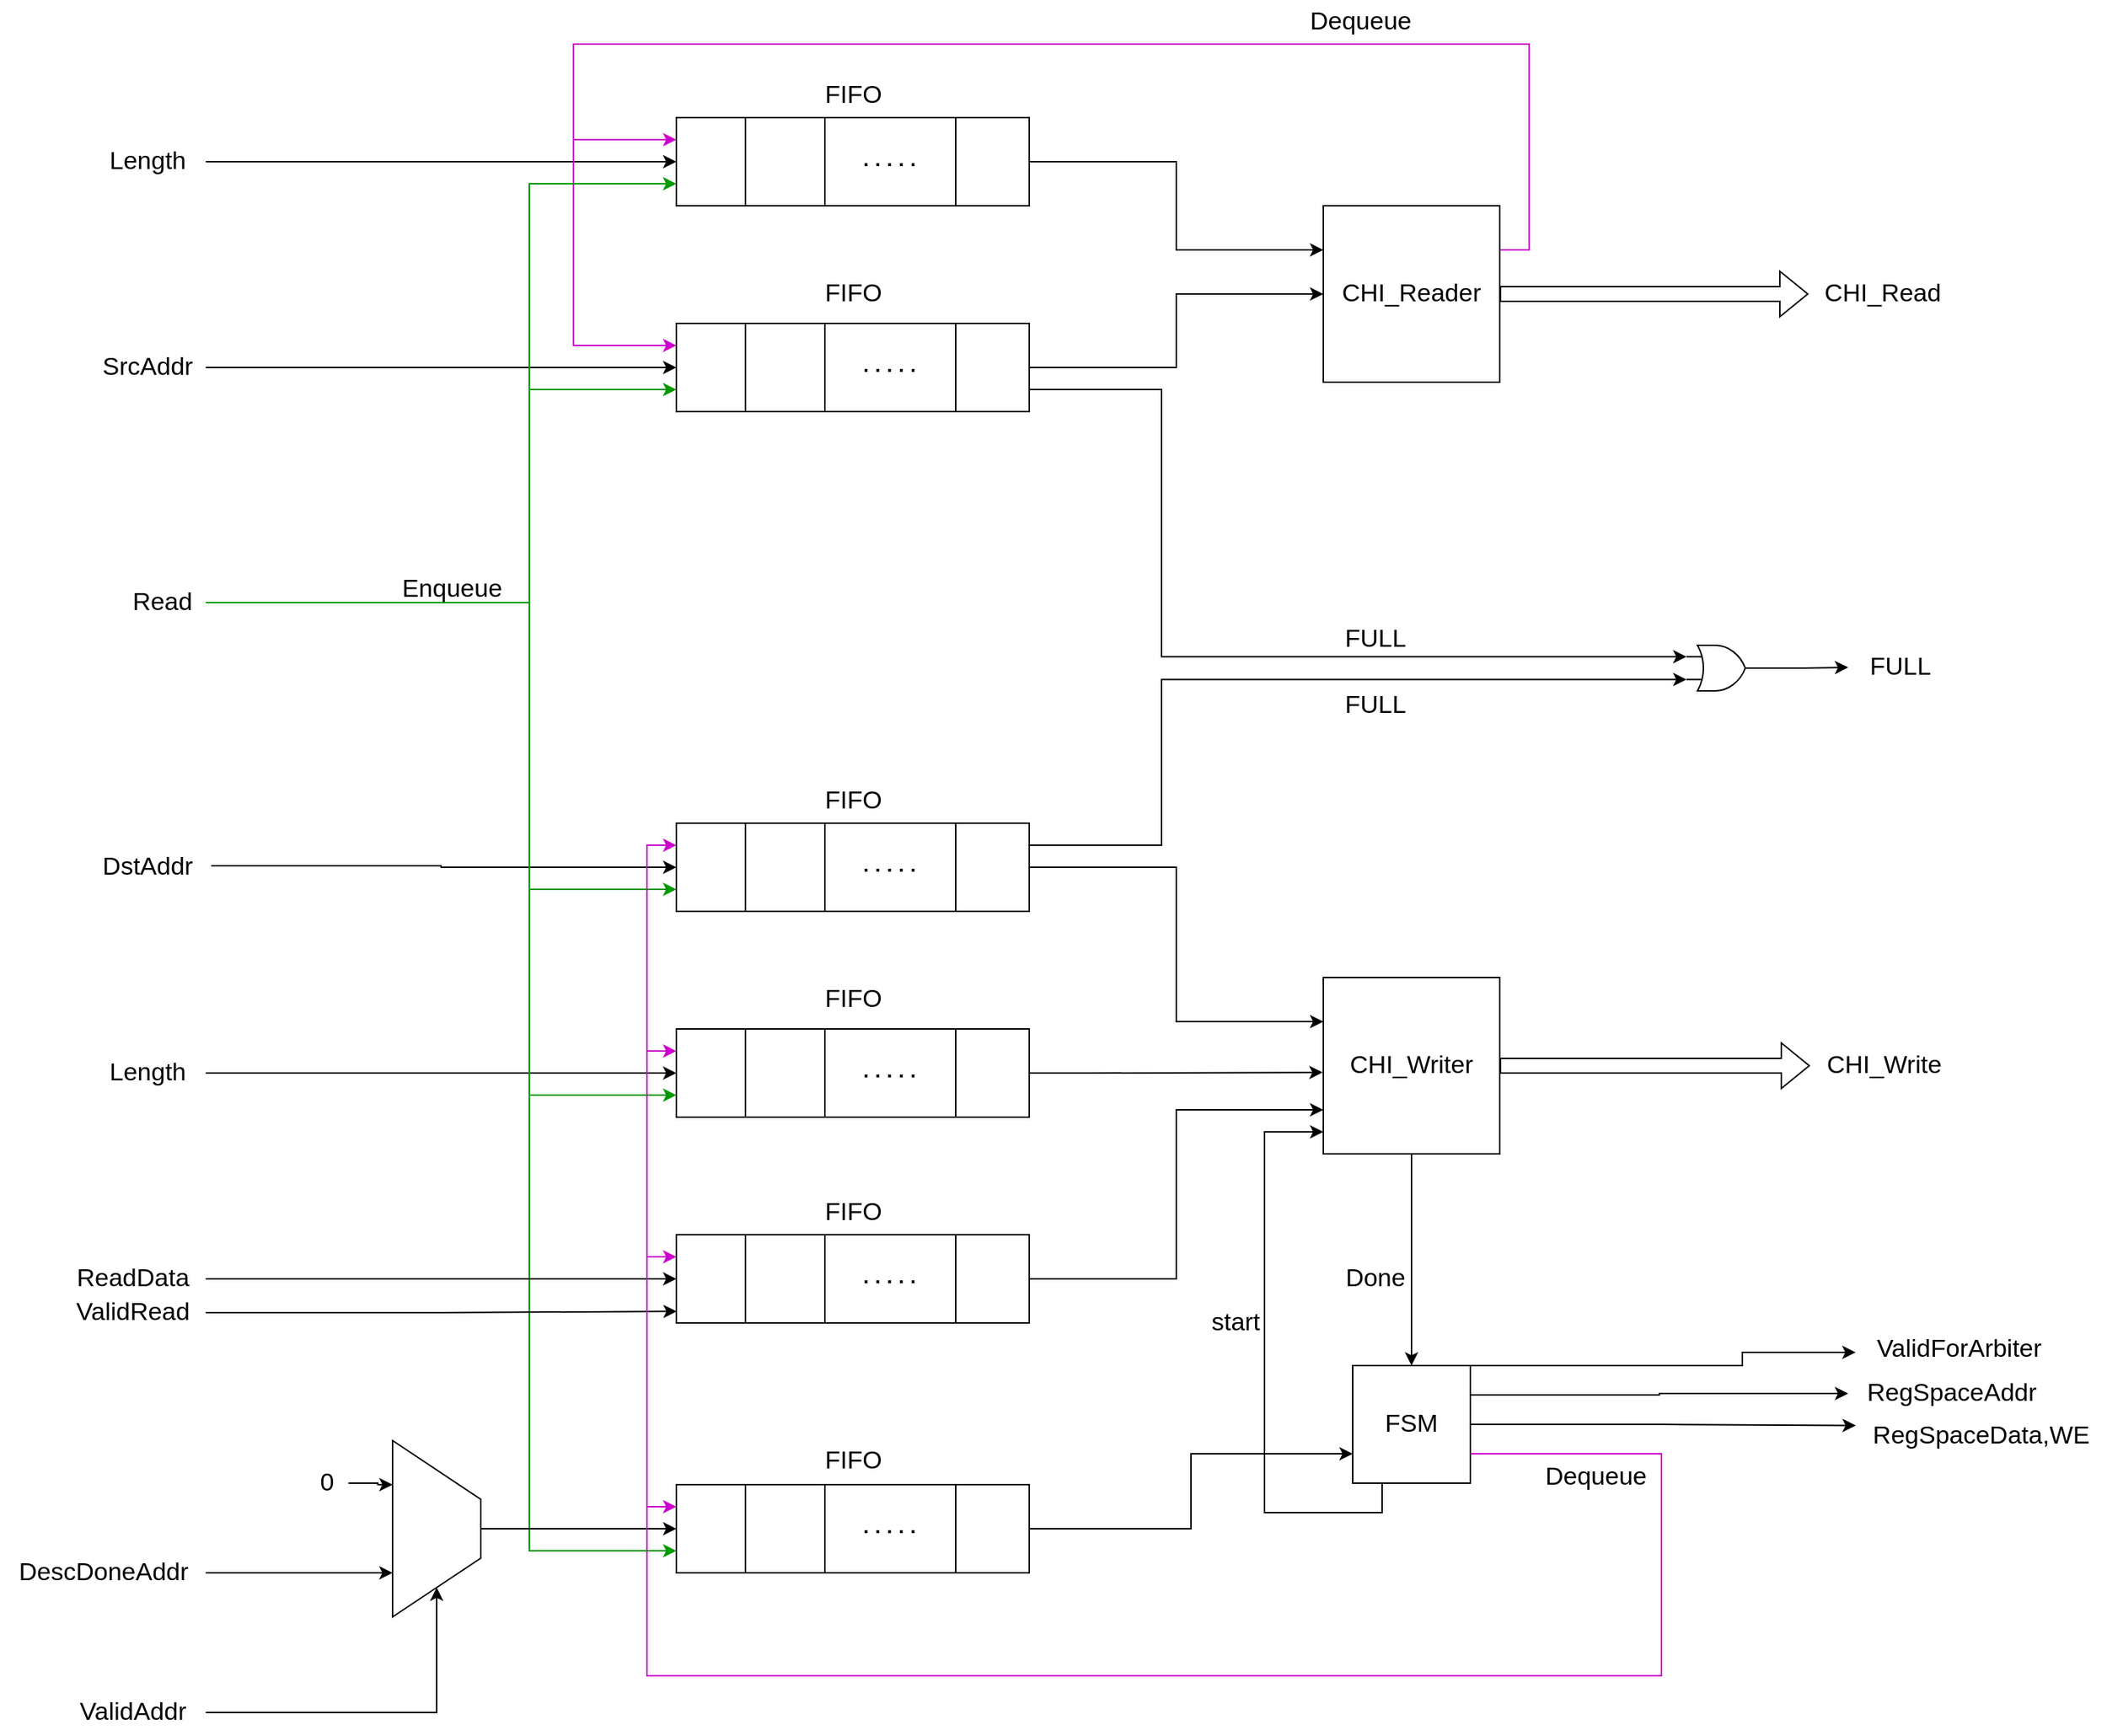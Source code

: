 <mxfile version="20.2.7" type="device"><diagram id="RkClxUTgWzMeovrnvwXV" name="Σελίδα-1"><mxGraphModel dx="3025" dy="1093" grid="1" gridSize="10" guides="1" tooltips="1" connect="1" arrows="1" fold="1" page="1" pageScale="1" pageWidth="827" pageHeight="1169" math="0" shadow="0"><root><mxCell id="0"/><mxCell id="1" parent="0"/><mxCell id="UfjDPACeGD94XWriQpkL-21" style="edgeStyle=orthogonalEdgeStyle;rounded=0;orthogonalLoop=1;jettySize=auto;html=1;exitX=1;exitY=0.5;exitDx=0;exitDy=0;entryX=0;entryY=0.25;entryDx=0;entryDy=0;fontSize=17;" edge="1" parent="1" source="UfjDPACeGD94XWriQpkL-1" target="UfjDPACeGD94XWriQpkL-20"><mxGeometry relative="1" as="geometry"/></mxCell><mxCell id="UfjDPACeGD94XWriQpkL-25" style="edgeStyle=orthogonalEdgeStyle;rounded=0;orthogonalLoop=1;jettySize=auto;html=1;fontSize=17;entryX=0;entryY=0.5;entryDx=0;entryDy=0;" edge="1" parent="1" source="UfjDPACeGD94XWriQpkL-117" target="UfjDPACeGD94XWriQpkL-1"><mxGeometry relative="1" as="geometry"><mxPoint x="-10" y="240" as="sourcePoint"/></mxGeometry></mxCell><mxCell id="UfjDPACeGD94XWriQpkL-111" style="edgeStyle=orthogonalEdgeStyle;rounded=0;orthogonalLoop=1;jettySize=auto;html=1;exitX=1;exitY=0.75;exitDx=0;exitDy=0;entryX=0;entryY=0.25;entryDx=0;entryDy=0;entryPerimeter=0;fontSize=17;" edge="1" parent="1" source="UfjDPACeGD94XWriQpkL-8" target="UfjDPACeGD94XWriQpkL-110"><mxGeometry relative="1" as="geometry"><Array as="points"><mxPoint x="470" y="395"/><mxPoint x="470" y="577"/></Array></mxGeometry></mxCell><mxCell id="UfjDPACeGD94XWriQpkL-1" value="" style="rounded=0;whiteSpace=wrap;html=1;" vertex="1" parent="1"><mxGeometry x="140" y="210" width="240" height="60" as="geometry"/></mxCell><mxCell id="UfjDPACeGD94XWriQpkL-3" value="" style="endArrow=none;html=1;rounded=0;entryX=0.25;entryY=0;entryDx=0;entryDy=0;exitX=0.25;exitY=1;exitDx=0;exitDy=0;" edge="1" parent="1"><mxGeometry width="50" height="50" relative="1" as="geometry"><mxPoint x="187" y="270" as="sourcePoint"/><mxPoint x="187" y="210" as="targetPoint"/></mxGeometry></mxCell><mxCell id="UfjDPACeGD94XWriQpkL-5" value="" style="endArrow=none;html=1;rounded=0;entryX=0.5;entryY=0;entryDx=0;entryDy=0;exitX=0.5;exitY=1;exitDx=0;exitDy=0;" edge="1" parent="1"><mxGeometry width="50" height="50" relative="1" as="geometry"><mxPoint x="241" y="270" as="sourcePoint"/><mxPoint x="241" y="210" as="targetPoint"/></mxGeometry></mxCell><mxCell id="UfjDPACeGD94XWriQpkL-6" value="" style="endArrow=none;html=1;rounded=0;entryX=0.75;entryY=0;entryDx=0;entryDy=0;exitX=0.75;exitY=1;exitDx=0;exitDy=0;" edge="1" parent="1"><mxGeometry width="50" height="50" relative="1" as="geometry"><mxPoint x="330" y="270" as="sourcePoint"/><mxPoint x="330" y="210" as="targetPoint"/></mxGeometry></mxCell><mxCell id="UfjDPACeGD94XWriQpkL-7" value="" style="endArrow=none;dashed=1;html=1;dashPattern=1 3;strokeWidth=2;rounded=0;" edge="1" parent="1"><mxGeometry width="50" height="50" relative="1" as="geometry"><mxPoint x="302" y="242" as="sourcePoint"/><mxPoint x="262" y="242" as="targetPoint"/></mxGeometry></mxCell><mxCell id="UfjDPACeGD94XWriQpkL-22" style="edgeStyle=orthogonalEdgeStyle;rounded=0;orthogonalLoop=1;jettySize=auto;html=1;exitX=1;exitY=0.5;exitDx=0;exitDy=0;fontSize=17;" edge="1" parent="1" source="UfjDPACeGD94XWriQpkL-8" target="UfjDPACeGD94XWriQpkL-20"><mxGeometry relative="1" as="geometry"/></mxCell><mxCell id="UfjDPACeGD94XWriQpkL-26" style="edgeStyle=orthogonalEdgeStyle;rounded=0;orthogonalLoop=1;jettySize=auto;html=1;fontSize=17;entryX=0;entryY=0.5;entryDx=0;entryDy=0;" edge="1" parent="1" source="UfjDPACeGD94XWriQpkL-116" target="UfjDPACeGD94XWriQpkL-8"><mxGeometry relative="1" as="geometry"><mxPoint x="-10" y="380" as="sourcePoint"/></mxGeometry></mxCell><mxCell id="UfjDPACeGD94XWriQpkL-130" style="edgeStyle=orthogonalEdgeStyle;rounded=0;orthogonalLoop=1;jettySize=auto;html=1;fontSize=17;entryX=0;entryY=0.75;entryDx=0;entryDy=0;strokeColor=#009900;" edge="1" parent="1" source="UfjDPACeGD94XWriQpkL-127" target="UfjDPACeGD94XWriQpkL-8"><mxGeometry relative="1" as="geometry"><Array as="points"><mxPoint x="40" y="540"/><mxPoint x="40" y="395"/></Array></mxGeometry></mxCell><mxCell id="UfjDPACeGD94XWriQpkL-8" value="" style="rounded=0;whiteSpace=wrap;html=1;" vertex="1" parent="1"><mxGeometry x="140" y="350" width="240" height="60" as="geometry"/></mxCell><mxCell id="UfjDPACeGD94XWriQpkL-9" value="" style="endArrow=none;html=1;rounded=0;entryX=0.25;entryY=0;entryDx=0;entryDy=0;exitX=0.25;exitY=1;exitDx=0;exitDy=0;" edge="1" parent="1"><mxGeometry width="50" height="50" relative="1" as="geometry"><mxPoint x="187.0" y="410" as="sourcePoint"/><mxPoint x="187.0" y="350" as="targetPoint"/></mxGeometry></mxCell><mxCell id="UfjDPACeGD94XWriQpkL-10" value="" style="endArrow=none;html=1;rounded=0;entryX=0.5;entryY=0;entryDx=0;entryDy=0;exitX=0.5;exitY=1;exitDx=0;exitDy=0;" edge="1" parent="1"><mxGeometry width="50" height="50" relative="1" as="geometry"><mxPoint x="241" y="410" as="sourcePoint"/><mxPoint x="241" y="350" as="targetPoint"/></mxGeometry></mxCell><mxCell id="UfjDPACeGD94XWriQpkL-11" value="" style="endArrow=none;html=1;rounded=0;entryX=0.75;entryY=0;entryDx=0;entryDy=0;exitX=0.75;exitY=1;exitDx=0;exitDy=0;" edge="1" parent="1"><mxGeometry width="50" height="50" relative="1" as="geometry"><mxPoint x="330" y="410" as="sourcePoint"/><mxPoint x="330" y="350" as="targetPoint"/></mxGeometry></mxCell><mxCell id="UfjDPACeGD94XWriQpkL-12" value="" style="endArrow=none;dashed=1;html=1;dashPattern=1 3;strokeWidth=2;rounded=0;" edge="1" parent="1"><mxGeometry width="50" height="50" relative="1" as="geometry"><mxPoint x="302.0" y="382" as="sourcePoint"/><mxPoint x="262.0" y="382" as="targetPoint"/></mxGeometry></mxCell><mxCell id="UfjDPACeGD94XWriQpkL-120" style="edgeStyle=orthogonalEdgeStyle;rounded=0;orthogonalLoop=1;jettySize=auto;html=1;fontSize=17;entryX=0.75;entryY=1;entryDx=0;entryDy=0;" edge="1" parent="1" source="UfjDPACeGD94XWriQpkL-119" target="UfjDPACeGD94XWriQpkL-121"><mxGeometry relative="1" as="geometry"/></mxCell><mxCell id="UfjDPACeGD94XWriQpkL-138" style="edgeStyle=orthogonalEdgeStyle;rounded=0;orthogonalLoop=1;jettySize=auto;html=1;fontSize=17;entryX=0;entryY=0.75;entryDx=0;entryDy=0;strokeColor=#009900;" edge="1" parent="1" source="UfjDPACeGD94XWriQpkL-127" target="UfjDPACeGD94XWriQpkL-13"><mxGeometry relative="1" as="geometry"><Array as="points"><mxPoint x="40" y="540"/><mxPoint x="40" y="1185"/></Array></mxGeometry></mxCell><mxCell id="UfjDPACeGD94XWriQpkL-160" style="edgeStyle=orthogonalEdgeStyle;rounded=0;orthogonalLoop=1;jettySize=auto;html=1;exitX=1;exitY=0.5;exitDx=0;exitDy=0;entryX=0;entryY=0.75;entryDx=0;entryDy=0;fontSize=17;strokeColor=#000000;" edge="1" parent="1" source="UfjDPACeGD94XWriQpkL-13" target="UfjDPACeGD94XWriQpkL-152"><mxGeometry relative="1" as="geometry"/></mxCell><mxCell id="UfjDPACeGD94XWriQpkL-13" value="" style="rounded=0;whiteSpace=wrap;html=1;" vertex="1" parent="1"><mxGeometry x="140" y="1140" width="240" height="60" as="geometry"/></mxCell><mxCell id="UfjDPACeGD94XWriQpkL-14" value="" style="endArrow=none;html=1;rounded=0;entryX=0.25;entryY=0;entryDx=0;entryDy=0;exitX=0.25;exitY=1;exitDx=0;exitDy=0;" edge="1" parent="1"><mxGeometry width="50" height="50" relative="1" as="geometry"><mxPoint x="187.0" y="1200" as="sourcePoint"/><mxPoint x="187.0" y="1140" as="targetPoint"/></mxGeometry></mxCell><mxCell id="UfjDPACeGD94XWriQpkL-15" value="" style="endArrow=none;html=1;rounded=0;entryX=0.5;entryY=0;entryDx=0;entryDy=0;exitX=0.5;exitY=1;exitDx=0;exitDy=0;" edge="1" parent="1"><mxGeometry width="50" height="50" relative="1" as="geometry"><mxPoint x="241" y="1200" as="sourcePoint"/><mxPoint x="241" y="1140" as="targetPoint"/></mxGeometry></mxCell><mxCell id="UfjDPACeGD94XWriQpkL-16" value="" style="endArrow=none;html=1;rounded=0;entryX=0.75;entryY=0;entryDx=0;entryDy=0;exitX=0.75;exitY=1;exitDx=0;exitDy=0;" edge="1" parent="1"><mxGeometry width="50" height="50" relative="1" as="geometry"><mxPoint x="330" y="1200" as="sourcePoint"/><mxPoint x="330" y="1140" as="targetPoint"/></mxGeometry></mxCell><mxCell id="UfjDPACeGD94XWriQpkL-17" value="" style="endArrow=none;dashed=1;html=1;dashPattern=1 3;strokeWidth=2;rounded=0;" edge="1" parent="1"><mxGeometry width="50" height="50" relative="1" as="geometry"><mxPoint x="302.0" y="1172" as="sourcePoint"/><mxPoint x="262.0" y="1172" as="targetPoint"/></mxGeometry></mxCell><mxCell id="UfjDPACeGD94XWriQpkL-94" style="edgeStyle=orthogonalEdgeStyle;rounded=0;orthogonalLoop=1;jettySize=auto;html=1;exitX=1;exitY=0.5;exitDx=0;exitDy=0;fontSize=17;shape=flexArrow;" edge="1" parent="1" source="UfjDPACeGD94XWriQpkL-20" target="UfjDPACeGD94XWriQpkL-93"><mxGeometry relative="1" as="geometry"/></mxCell><mxCell id="UfjDPACeGD94XWriQpkL-142" style="edgeStyle=orthogonalEdgeStyle;rounded=0;orthogonalLoop=1;jettySize=auto;html=1;exitX=1;exitY=0.25;exitDx=0;exitDy=0;entryX=0;entryY=0.25;entryDx=0;entryDy=0;fontSize=17;strokeColor=#CC00CC;" edge="1" parent="1" source="UfjDPACeGD94XWriQpkL-20" target="UfjDPACeGD94XWriQpkL-1"><mxGeometry relative="1" as="geometry"><Array as="points"><mxPoint x="720" y="300"/><mxPoint x="720" y="160"/><mxPoint x="70" y="160"/><mxPoint x="70" y="225"/></Array></mxGeometry></mxCell><mxCell id="UfjDPACeGD94XWriQpkL-143" style="edgeStyle=orthogonalEdgeStyle;rounded=0;orthogonalLoop=1;jettySize=auto;html=1;exitX=1;exitY=0.25;exitDx=0;exitDy=0;entryX=0;entryY=0.25;entryDx=0;entryDy=0;fontSize=17;strokeColor=#CC00CC;" edge="1" parent="1" source="UfjDPACeGD94XWriQpkL-20" target="UfjDPACeGD94XWriQpkL-8"><mxGeometry relative="1" as="geometry"><Array as="points"><mxPoint x="720" y="300"/><mxPoint x="720" y="160"/><mxPoint x="70" y="160"/><mxPoint x="70" y="365"/></Array></mxGeometry></mxCell><mxCell id="UfjDPACeGD94XWriQpkL-20" value="CHI_Reader" style="rounded=0;whiteSpace=wrap;html=1;fontSize=17;" vertex="1" parent="1"><mxGeometry x="580" y="270" width="120" height="120" as="geometry"/></mxCell><mxCell id="UfjDPACeGD94XWriQpkL-23" value="FIFO" style="text;html=1;align=center;verticalAlign=middle;resizable=0;points=[];autosize=1;strokeColor=none;fillColor=none;fontSize=17;" vertex="1" parent="1"><mxGeometry x="230" y="180" width="60" height="30" as="geometry"/></mxCell><mxCell id="UfjDPACeGD94XWriQpkL-24" value="FIFO" style="text;html=1;align=center;verticalAlign=middle;resizable=0;points=[];autosize=1;strokeColor=none;fillColor=none;fontSize=17;" vertex="1" parent="1"><mxGeometry x="230" y="315" width="60" height="30" as="geometry"/></mxCell><mxCell id="UfjDPACeGD94XWriQpkL-49" style="edgeStyle=orthogonalEdgeStyle;rounded=0;orthogonalLoop=1;jettySize=auto;html=1;exitX=1.046;exitY=0.467;exitDx=0;exitDy=0;entryX=0;entryY=0.5;entryDx=0;entryDy=0;fontSize=17;exitPerimeter=0;" edge="1" parent="1" source="UfjDPACeGD94XWriQpkL-48" target="UfjDPACeGD94XWriQpkL-31"><mxGeometry relative="1" as="geometry"/></mxCell><mxCell id="UfjDPACeGD94XWriQpkL-91" style="edgeStyle=orthogonalEdgeStyle;rounded=0;orthogonalLoop=1;jettySize=auto;html=1;exitX=1;exitY=0.5;exitDx=0;exitDy=0;entryX=0;entryY=0.25;entryDx=0;entryDy=0;fontSize=17;" edge="1" parent="1" source="UfjDPACeGD94XWriQpkL-31" target="UfjDPACeGD94XWriQpkL-90"><mxGeometry relative="1" as="geometry"/></mxCell><mxCell id="UfjDPACeGD94XWriQpkL-131" style="edgeStyle=orthogonalEdgeStyle;rounded=0;orthogonalLoop=1;jettySize=auto;html=1;fontSize=17;entryX=0;entryY=0.75;entryDx=0;entryDy=0;strokeColor=#009900;" edge="1" parent="1" source="UfjDPACeGD94XWriQpkL-127" target="UfjDPACeGD94XWriQpkL-31"><mxGeometry relative="1" as="geometry"><Array as="points"><mxPoint x="40" y="540"/><mxPoint x="40" y="735"/></Array></mxGeometry></mxCell><mxCell id="UfjDPACeGD94XWriQpkL-31" value="" style="rounded=0;whiteSpace=wrap;html=1;" vertex="1" parent="1"><mxGeometry x="140" y="690" width="240" height="60" as="geometry"/></mxCell><mxCell id="UfjDPACeGD94XWriQpkL-32" value="" style="endArrow=none;html=1;rounded=0;entryX=0.25;entryY=0;entryDx=0;entryDy=0;exitX=0.25;exitY=1;exitDx=0;exitDy=0;" edge="1" parent="1"><mxGeometry width="50" height="50" relative="1" as="geometry"><mxPoint x="187" y="750" as="sourcePoint"/><mxPoint x="187" y="690" as="targetPoint"/></mxGeometry></mxCell><mxCell id="UfjDPACeGD94XWriQpkL-33" value="" style="endArrow=none;html=1;rounded=0;entryX=0.5;entryY=0;entryDx=0;entryDy=0;exitX=0.5;exitY=1;exitDx=0;exitDy=0;" edge="1" parent="1"><mxGeometry width="50" height="50" relative="1" as="geometry"><mxPoint x="241" y="750" as="sourcePoint"/><mxPoint x="241" y="690" as="targetPoint"/></mxGeometry></mxCell><mxCell id="UfjDPACeGD94XWriQpkL-34" value="" style="endArrow=none;html=1;rounded=0;entryX=0.75;entryY=0;entryDx=0;entryDy=0;exitX=0.75;exitY=1;exitDx=0;exitDy=0;" edge="1" parent="1"><mxGeometry width="50" height="50" relative="1" as="geometry"><mxPoint x="330" y="750" as="sourcePoint"/><mxPoint x="330" y="690" as="targetPoint"/></mxGeometry></mxCell><mxCell id="UfjDPACeGD94XWriQpkL-35" value="" style="endArrow=none;dashed=1;html=1;dashPattern=1 3;strokeWidth=2;rounded=0;" edge="1" parent="1"><mxGeometry width="50" height="50" relative="1" as="geometry"><mxPoint x="302" y="722" as="sourcePoint"/><mxPoint x="262" y="722" as="targetPoint"/></mxGeometry></mxCell><mxCell id="UfjDPACeGD94XWriQpkL-51" style="edgeStyle=orthogonalEdgeStyle;rounded=0;orthogonalLoop=1;jettySize=auto;html=1;fontSize=17;entryX=0;entryY=0.5;entryDx=0;entryDy=0;" edge="1" parent="1" source="UfjDPACeGD94XWriQpkL-50" target="UfjDPACeGD94XWriQpkL-36"><mxGeometry relative="1" as="geometry"/></mxCell><mxCell id="UfjDPACeGD94XWriQpkL-92" style="edgeStyle=orthogonalEdgeStyle;rounded=0;orthogonalLoop=1;jettySize=auto;html=1;exitX=1;exitY=0.5;exitDx=0;exitDy=0;entryX=-0.004;entryY=0.538;entryDx=0;entryDy=0;fontSize=17;entryPerimeter=0;" edge="1" parent="1" source="UfjDPACeGD94XWriQpkL-36" target="UfjDPACeGD94XWriQpkL-90"><mxGeometry relative="1" as="geometry"><Array as="points"><mxPoint x="420" y="860"/><mxPoint x="420" y="860"/></Array></mxGeometry></mxCell><mxCell id="UfjDPACeGD94XWriQpkL-132" style="edgeStyle=orthogonalEdgeStyle;rounded=0;orthogonalLoop=1;jettySize=auto;html=1;fontSize=17;entryX=0;entryY=0.75;entryDx=0;entryDy=0;strokeColor=#009900;" edge="1" parent="1" source="UfjDPACeGD94XWriQpkL-127" target="UfjDPACeGD94XWriQpkL-36"><mxGeometry relative="1" as="geometry"><Array as="points"><mxPoint x="40" y="540"/><mxPoint x="40" y="875"/></Array></mxGeometry></mxCell><mxCell id="UfjDPACeGD94XWriQpkL-36" value="" style="rounded=0;whiteSpace=wrap;html=1;" vertex="1" parent="1"><mxGeometry x="140" y="830" width="240" height="60" as="geometry"/></mxCell><mxCell id="UfjDPACeGD94XWriQpkL-37" value="" style="endArrow=none;html=1;rounded=0;entryX=0.25;entryY=0;entryDx=0;entryDy=0;exitX=0.25;exitY=1;exitDx=0;exitDy=0;" edge="1" parent="1"><mxGeometry width="50" height="50" relative="1" as="geometry"><mxPoint x="187" y="890" as="sourcePoint"/><mxPoint x="187" y="830" as="targetPoint"/></mxGeometry></mxCell><mxCell id="UfjDPACeGD94XWriQpkL-38" value="" style="endArrow=none;html=1;rounded=0;entryX=0.5;entryY=0;entryDx=0;entryDy=0;exitX=0.5;exitY=1;exitDx=0;exitDy=0;" edge="1" parent="1"><mxGeometry width="50" height="50" relative="1" as="geometry"><mxPoint x="241" y="890" as="sourcePoint"/><mxPoint x="241" y="830" as="targetPoint"/></mxGeometry></mxCell><mxCell id="UfjDPACeGD94XWriQpkL-39" value="" style="endArrow=none;html=1;rounded=0;entryX=0.75;entryY=0;entryDx=0;entryDy=0;exitX=0.75;exitY=1;exitDx=0;exitDy=0;" edge="1" parent="1"><mxGeometry width="50" height="50" relative="1" as="geometry"><mxPoint x="330" y="890" as="sourcePoint"/><mxPoint x="330" y="830" as="targetPoint"/></mxGeometry></mxCell><mxCell id="UfjDPACeGD94XWriQpkL-40" value="" style="endArrow=none;dashed=1;html=1;dashPattern=1 3;strokeWidth=2;rounded=0;" edge="1" parent="1"><mxGeometry width="50" height="50" relative="1" as="geometry"><mxPoint x="302" y="862" as="sourcePoint"/><mxPoint x="262" y="862" as="targetPoint"/></mxGeometry></mxCell><mxCell id="UfjDPACeGD94XWriQpkL-55" style="edgeStyle=orthogonalEdgeStyle;rounded=0;orthogonalLoop=1;jettySize=auto;html=1;fontSize=17;entryX=0;entryY=0.5;entryDx=0;entryDy=0;" edge="1" parent="1" source="UfjDPACeGD94XWriQpkL-54" target="UfjDPACeGD94XWriQpkL-41"><mxGeometry relative="1" as="geometry"><mxPoint x="140" y="992" as="targetPoint"/></mxGeometry></mxCell><mxCell id="UfjDPACeGD94XWriQpkL-97" style="edgeStyle=orthogonalEdgeStyle;rounded=0;orthogonalLoop=1;jettySize=auto;html=1;exitX=1;exitY=0.5;exitDx=0;exitDy=0;entryX=0;entryY=0.75;entryDx=0;entryDy=0;fontSize=17;" edge="1" parent="1" source="UfjDPACeGD94XWriQpkL-41" target="UfjDPACeGD94XWriQpkL-90"><mxGeometry relative="1" as="geometry"/></mxCell><mxCell id="UfjDPACeGD94XWriQpkL-136" style="edgeStyle=orthogonalEdgeStyle;rounded=0;orthogonalLoop=1;jettySize=auto;html=1;fontSize=17;entryX=0.001;entryY=0.869;entryDx=0;entryDy=0;entryPerimeter=0;" edge="1" parent="1" source="UfjDPACeGD94XWriQpkL-135" target="UfjDPACeGD94XWriQpkL-41"><mxGeometry relative="1" as="geometry"><mxPoint x="140" y="1022" as="targetPoint"/><Array as="points"/></mxGeometry></mxCell><mxCell id="UfjDPACeGD94XWriQpkL-41" value="" style="rounded=0;whiteSpace=wrap;html=1;" vertex="1" parent="1"><mxGeometry x="140" y="970" width="240" height="60" as="geometry"/></mxCell><mxCell id="UfjDPACeGD94XWriQpkL-42" value="" style="endArrow=none;html=1;rounded=0;entryX=0.25;entryY=0;entryDx=0;entryDy=0;exitX=0.25;exitY=1;exitDx=0;exitDy=0;" edge="1" parent="1"><mxGeometry width="50" height="50" relative="1" as="geometry"><mxPoint x="187" y="1030" as="sourcePoint"/><mxPoint x="187" y="970" as="targetPoint"/></mxGeometry></mxCell><mxCell id="UfjDPACeGD94XWriQpkL-43" value="" style="endArrow=none;html=1;rounded=0;entryX=0.5;entryY=0;entryDx=0;entryDy=0;exitX=0.5;exitY=1;exitDx=0;exitDy=0;" edge="1" parent="1"><mxGeometry width="50" height="50" relative="1" as="geometry"><mxPoint x="241" y="1030" as="sourcePoint"/><mxPoint x="241" y="970" as="targetPoint"/></mxGeometry></mxCell><mxCell id="UfjDPACeGD94XWriQpkL-44" value="" style="endArrow=none;html=1;rounded=0;entryX=0.75;entryY=0;entryDx=0;entryDy=0;exitX=0.75;exitY=1;exitDx=0;exitDy=0;" edge="1" parent="1"><mxGeometry width="50" height="50" relative="1" as="geometry"><mxPoint x="330" y="1030" as="sourcePoint"/><mxPoint x="330" y="970" as="targetPoint"/></mxGeometry></mxCell><mxCell id="UfjDPACeGD94XWriQpkL-45" value="" style="endArrow=none;dashed=1;html=1;dashPattern=1 3;strokeWidth=2;rounded=0;" edge="1" parent="1"><mxGeometry width="50" height="50" relative="1" as="geometry"><mxPoint x="302" y="1002.0" as="sourcePoint"/><mxPoint x="262" y="1002.0" as="targetPoint"/></mxGeometry></mxCell><mxCell id="UfjDPACeGD94XWriQpkL-46" value="FIFO" style="text;html=1;align=center;verticalAlign=middle;resizable=0;points=[];autosize=1;strokeColor=none;fillColor=none;fontSize=17;" vertex="1" parent="1"><mxGeometry x="230" y="660" width="60" height="30" as="geometry"/></mxCell><mxCell id="UfjDPACeGD94XWriQpkL-47" value="FIFO" style="text;html=1;align=center;verticalAlign=middle;resizable=0;points=[];autosize=1;strokeColor=none;fillColor=none;fontSize=17;" vertex="1" parent="1"><mxGeometry x="230" y="795" width="60" height="30" as="geometry"/></mxCell><mxCell id="UfjDPACeGD94XWriQpkL-48" value="DstAddr" style="text;html=1;align=center;verticalAlign=middle;resizable=0;points=[];autosize=1;strokeColor=none;fillColor=none;fontSize=17;" vertex="1" parent="1"><mxGeometry x="-260" y="705" width="80" height="30" as="geometry"/></mxCell><mxCell id="UfjDPACeGD94XWriQpkL-50" value="Length" style="text;html=1;align=center;verticalAlign=middle;resizable=0;points=[];autosize=1;strokeColor=none;fillColor=none;fontSize=17;" vertex="1" parent="1"><mxGeometry x="-260" y="845" width="80" height="30" as="geometry"/></mxCell><mxCell id="UfjDPACeGD94XWriQpkL-54" value="ReadData" style="text;html=1;align=center;verticalAlign=middle;resizable=0;points=[];autosize=1;strokeColor=none;fillColor=none;fontSize=17;" vertex="1" parent="1"><mxGeometry x="-280" y="985" width="100" height="30" as="geometry"/></mxCell><mxCell id="UfjDPACeGD94XWriQpkL-96" style="edgeStyle=orthogonalEdgeStyle;shape=flexArrow;rounded=0;orthogonalLoop=1;jettySize=auto;html=1;exitX=1;exitY=0.5;exitDx=0;exitDy=0;fontSize=17;" edge="1" parent="1" source="UfjDPACeGD94XWriQpkL-90" target="UfjDPACeGD94XWriQpkL-95"><mxGeometry relative="1" as="geometry"/></mxCell><mxCell id="UfjDPACeGD94XWriQpkL-145" style="edgeStyle=orthogonalEdgeStyle;rounded=0;orthogonalLoop=1;jettySize=auto;html=1;exitX=1;exitY=0.75;exitDx=0;exitDy=0;entryX=0;entryY=0.25;entryDx=0;entryDy=0;fontSize=17;strokeColor=#CC00CC;" edge="1" parent="1" source="UfjDPACeGD94XWriQpkL-152" target="UfjDPACeGD94XWriQpkL-31"><mxGeometry relative="1" as="geometry"><Array as="points"><mxPoint x="810" y="1119"/><mxPoint x="810" y="1270"/><mxPoint x="120" y="1270"/><mxPoint x="120" y="705"/></Array></mxGeometry></mxCell><mxCell id="UfjDPACeGD94XWriQpkL-146" style="edgeStyle=orthogonalEdgeStyle;rounded=0;orthogonalLoop=1;jettySize=auto;html=1;exitX=1;exitY=0.75;exitDx=0;exitDy=0;entryX=0;entryY=0.25;entryDx=0;entryDy=0;fontSize=17;strokeColor=#CC00CC;" edge="1" parent="1" source="UfjDPACeGD94XWriQpkL-152" target="UfjDPACeGD94XWriQpkL-36"><mxGeometry relative="1" as="geometry"><Array as="points"><mxPoint x="810" y="1119"/><mxPoint x="810" y="1270"/><mxPoint x="120" y="1270"/><mxPoint x="120" y="845"/></Array></mxGeometry></mxCell><mxCell id="UfjDPACeGD94XWriQpkL-147" style="edgeStyle=orthogonalEdgeStyle;rounded=0;orthogonalLoop=1;jettySize=auto;html=1;exitX=1;exitY=0.75;exitDx=0;exitDy=0;entryX=0;entryY=0.25;entryDx=0;entryDy=0;fontSize=17;strokeColor=#CC00CC;" edge="1" parent="1" source="UfjDPACeGD94XWriQpkL-152" target="UfjDPACeGD94XWriQpkL-41"><mxGeometry relative="1" as="geometry"><Array as="points"><mxPoint x="810" y="1119"/><mxPoint x="810" y="1270"/><mxPoint x="120" y="1270"/><mxPoint x="120" y="985"/></Array></mxGeometry></mxCell><mxCell id="UfjDPACeGD94XWriQpkL-153" style="edgeStyle=orthogonalEdgeStyle;rounded=0;orthogonalLoop=1;jettySize=auto;html=1;exitX=0.5;exitY=1;exitDx=0;exitDy=0;fontSize=17;strokeColor=#000000;entryX=0.5;entryY=0;entryDx=0;entryDy=0;" edge="1" parent="1" source="UfjDPACeGD94XWriQpkL-90" target="UfjDPACeGD94XWriQpkL-152"><mxGeometry relative="1" as="geometry"><mxPoint x="630" y="1020" as="targetPoint"/></mxGeometry></mxCell><mxCell id="UfjDPACeGD94XWriQpkL-90" value="CHI_Writer" style="rounded=0;whiteSpace=wrap;html=1;fontSize=17;" vertex="1" parent="1"><mxGeometry x="580" y="795" width="120" height="120" as="geometry"/></mxCell><mxCell id="UfjDPACeGD94XWriQpkL-93" value="CHI_Read" style="text;html=1;align=center;verticalAlign=middle;resizable=0;points=[];autosize=1;strokeColor=none;fillColor=none;fontSize=17;" vertex="1" parent="1"><mxGeometry x="910" y="315" width="100" height="30" as="geometry"/></mxCell><mxCell id="UfjDPACeGD94XWriQpkL-95" value="CHI_Write" style="text;html=1;align=center;verticalAlign=middle;resizable=0;points=[];autosize=1;strokeColor=none;fillColor=none;fontSize=17;" vertex="1" parent="1"><mxGeometry x="911" y="840" width="100" height="30" as="geometry"/></mxCell><mxCell id="UfjDPACeGD94XWriQpkL-109" style="edgeStyle=orthogonalEdgeStyle;rounded=0;orthogonalLoop=1;jettySize=auto;html=1;exitX=1;exitY=0.25;exitDx=0;exitDy=0;entryX=0;entryY=0.75;entryDx=0;entryDy=0;entryPerimeter=0;fontSize=17;" edge="1" parent="1" source="UfjDPACeGD94XWriQpkL-31" target="UfjDPACeGD94XWriQpkL-110"><mxGeometry relative="1" as="geometry"><mxPoint x="970" y="645.0" as="sourcePoint"/><mxPoint x="1033" y="644.75" as="targetPoint"/><Array as="points"><mxPoint x="470" y="705"/><mxPoint x="470" y="592"/></Array></mxGeometry></mxCell><mxCell id="UfjDPACeGD94XWriQpkL-107" value="FULL" style="text;html=1;align=center;verticalAlign=middle;resizable=0;points=[];autosize=1;strokeColor=none;fillColor=none;fontSize=17;" vertex="1" parent="1"><mxGeometry x="937" y="569" width="70" height="30" as="geometry"/></mxCell><mxCell id="UfjDPACeGD94XWriQpkL-113" style="edgeStyle=orthogonalEdgeStyle;rounded=0;orthogonalLoop=1;jettySize=auto;html=1;exitX=1;exitY=0.5;exitDx=0;exitDy=0;exitPerimeter=0;fontSize=17;" edge="1" parent="1" source="UfjDPACeGD94XWriQpkL-110" target="UfjDPACeGD94XWriQpkL-107"><mxGeometry relative="1" as="geometry"/></mxCell><mxCell id="UfjDPACeGD94XWriQpkL-110" value="" style="verticalLabelPosition=bottom;shadow=0;dashed=0;align=center;html=1;verticalAlign=top;shape=mxgraph.electrical.logic_gates.logic_gate;operation=or;fontSize=17;" vertex="1" parent="1"><mxGeometry x="827" y="569" width="50" height="31" as="geometry"/></mxCell><mxCell id="UfjDPACeGD94XWriQpkL-114" value="FULL" style="text;html=1;align=center;verticalAlign=middle;resizable=0;points=[];autosize=1;strokeColor=none;fillColor=none;fontSize=17;" vertex="1" parent="1"><mxGeometry x="580" y="550" width="70" height="30" as="geometry"/></mxCell><mxCell id="UfjDPACeGD94XWriQpkL-115" value="FULL" style="text;html=1;align=center;verticalAlign=middle;resizable=0;points=[];autosize=1;strokeColor=none;fillColor=none;fontSize=17;" vertex="1" parent="1"><mxGeometry x="580" y="595" width="70" height="30" as="geometry"/></mxCell><mxCell id="UfjDPACeGD94XWriQpkL-116" value="SrcAddr" style="text;html=1;align=center;verticalAlign=middle;resizable=0;points=[];autosize=1;strokeColor=none;fillColor=none;fontSize=17;" vertex="1" parent="1"><mxGeometry x="-260" y="365" width="80" height="30" as="geometry"/></mxCell><mxCell id="UfjDPACeGD94XWriQpkL-117" value="Length" style="text;html=1;align=center;verticalAlign=middle;resizable=0;points=[];autosize=1;strokeColor=none;fillColor=none;fontSize=17;" vertex="1" parent="1"><mxGeometry x="-260" y="225" width="80" height="30" as="geometry"/></mxCell><mxCell id="UfjDPACeGD94XWriQpkL-119" value="DescDoneAddr" style="text;html=1;align=center;verticalAlign=middle;resizable=0;points=[];autosize=1;strokeColor=none;fillColor=none;fontSize=17;" vertex="1" parent="1"><mxGeometry x="-320" y="1185" width="140" height="30" as="geometry"/></mxCell><mxCell id="UfjDPACeGD94XWriQpkL-123" style="edgeStyle=orthogonalEdgeStyle;rounded=0;orthogonalLoop=1;jettySize=auto;html=1;fontSize=17;entryX=0.25;entryY=1;entryDx=0;entryDy=0;" edge="1" parent="1" source="UfjDPACeGD94XWriQpkL-122" target="UfjDPACeGD94XWriQpkL-121"><mxGeometry relative="1" as="geometry"/></mxCell><mxCell id="UfjDPACeGD94XWriQpkL-124" style="edgeStyle=orthogonalEdgeStyle;rounded=0;orthogonalLoop=1;jettySize=auto;html=1;fontSize=17;entryX=1;entryY=0.5;entryDx=0;entryDy=0;" edge="1" parent="1" source="UfjDPACeGD94XWriQpkL-126" target="UfjDPACeGD94XWriQpkL-121"><mxGeometry relative="1" as="geometry"><mxPoint x="-193" y="1300" as="sourcePoint"/><Array as="points"><mxPoint x="-23" y="1295"/></Array></mxGeometry></mxCell><mxCell id="UfjDPACeGD94XWriQpkL-137" style="edgeStyle=orthogonalEdgeStyle;rounded=0;orthogonalLoop=1;jettySize=auto;html=1;exitX=0.5;exitY=0;exitDx=0;exitDy=0;entryX=0;entryY=0.5;entryDx=0;entryDy=0;fontSize=17;" edge="1" parent="1" source="UfjDPACeGD94XWriQpkL-121" target="UfjDPACeGD94XWriQpkL-13"><mxGeometry relative="1" as="geometry"><mxPoint x="140" y="1170" as="targetPoint"/></mxGeometry></mxCell><mxCell id="UfjDPACeGD94XWriQpkL-121" value="" style="shape=trapezoid;perimeter=trapezoidPerimeter;whiteSpace=wrap;html=1;fixedSize=1;fontSize=17;rotation=90;size=40;" vertex="1" parent="1"><mxGeometry x="-83" y="1140" width="120" height="60" as="geometry"/></mxCell><mxCell id="UfjDPACeGD94XWriQpkL-122" value="0" style="text;html=1;align=center;verticalAlign=middle;resizable=0;points=[];autosize=1;strokeColor=none;fillColor=none;fontSize=17;" vertex="1" parent="1"><mxGeometry x="-113" y="1124" width="30" height="30" as="geometry"/></mxCell><mxCell id="UfjDPACeGD94XWriQpkL-126" value="ValidAddr" style="text;html=1;align=center;verticalAlign=middle;resizable=0;points=[];autosize=1;strokeColor=none;fillColor=none;fontSize=17;" vertex="1" parent="1"><mxGeometry x="-280" y="1280" width="100" height="30" as="geometry"/></mxCell><mxCell id="UfjDPACeGD94XWriQpkL-129" value="" style="edgeStyle=orthogonalEdgeStyle;rounded=0;orthogonalLoop=1;jettySize=auto;html=1;fontSize=17;entryX=0;entryY=0.75;entryDx=0;entryDy=0;strokeColor=#009900;" edge="1" parent="1" source="UfjDPACeGD94XWriQpkL-127" target="UfjDPACeGD94XWriQpkL-1"><mxGeometry relative="1" as="geometry"><mxPoint x="-10" y="540" as="targetPoint"/><Array as="points"><mxPoint x="40" y="540"/><mxPoint x="40" y="255"/></Array></mxGeometry></mxCell><mxCell id="UfjDPACeGD94XWriQpkL-127" value="Read" style="text;html=1;align=center;verticalAlign=middle;resizable=0;points=[];autosize=1;strokeColor=none;fillColor=none;fontSize=17;" vertex="1" parent="1"><mxGeometry x="-240" y="525" width="60" height="30" as="geometry"/></mxCell><mxCell id="UfjDPACeGD94XWriQpkL-134" value="Enqueue" style="text;html=1;align=center;verticalAlign=middle;resizable=0;points=[];autosize=1;strokeColor=none;fillColor=none;fontSize=17;" vertex="1" parent="1"><mxGeometry x="-58" y="516" width="90" height="30" as="geometry"/></mxCell><mxCell id="UfjDPACeGD94XWriQpkL-135" value="ValidRead" style="text;html=1;align=center;verticalAlign=middle;resizable=0;points=[];autosize=1;strokeColor=none;fillColor=none;fontSize=17;" vertex="1" parent="1"><mxGeometry x="-280" y="1008" width="100" height="30" as="geometry"/></mxCell><mxCell id="UfjDPACeGD94XWriQpkL-144" value="Dequeue" style="text;html=1;align=center;verticalAlign=middle;resizable=0;points=[];autosize=1;strokeColor=none;fillColor=none;fontSize=17;" vertex="1" parent="1"><mxGeometry x="560" y="130" width="90" height="30" as="geometry"/></mxCell><mxCell id="UfjDPACeGD94XWriQpkL-148" value="Dequeue" style="text;html=1;align=center;verticalAlign=middle;resizable=0;points=[];autosize=1;strokeColor=none;fillColor=none;fontSize=17;" vertex="1" parent="1"><mxGeometry x="720" y="1120" width="90" height="30" as="geometry"/></mxCell><mxCell id="UfjDPACeGD94XWriQpkL-150" value="FIFO" style="text;html=1;align=center;verticalAlign=middle;resizable=0;points=[];autosize=1;strokeColor=none;fillColor=none;fontSize=17;" vertex="1" parent="1"><mxGeometry x="230" y="940" width="60" height="30" as="geometry"/></mxCell><mxCell id="UfjDPACeGD94XWriQpkL-151" value="FIFO" style="text;html=1;align=center;verticalAlign=middle;resizable=0;points=[];autosize=1;strokeColor=none;fillColor=none;fontSize=17;" vertex="1" parent="1"><mxGeometry x="230" y="1109" width="60" height="30" as="geometry"/></mxCell><mxCell id="UfjDPACeGD94XWriQpkL-156" style="edgeStyle=orthogonalEdgeStyle;rounded=0;orthogonalLoop=1;jettySize=auto;html=1;exitX=1;exitY=0.75;exitDx=0;exitDy=0;fontSize=17;strokeColor=#CC00CC;entryX=0;entryY=0.25;entryDx=0;entryDy=0;" edge="1" parent="1" source="UfjDPACeGD94XWriQpkL-152" target="UfjDPACeGD94XWriQpkL-13"><mxGeometry relative="1" as="geometry"><mxPoint x="250" y="1260" as="targetPoint"/><Array as="points"><mxPoint x="810" y="1119"/><mxPoint x="810" y="1270"/><mxPoint x="120" y="1270"/><mxPoint x="120" y="1155"/></Array></mxGeometry></mxCell><mxCell id="UfjDPACeGD94XWriQpkL-158" style="edgeStyle=orthogonalEdgeStyle;rounded=0;orthogonalLoop=1;jettySize=auto;html=1;exitX=0.25;exitY=1;exitDx=0;exitDy=0;fontSize=17;strokeColor=#000000;" edge="1" parent="1" source="UfjDPACeGD94XWriQpkL-152"><mxGeometry relative="1" as="geometry"><mxPoint x="580" y="900" as="targetPoint"/><Array as="points"><mxPoint x="620" y="1159"/><mxPoint x="540" y="1159"/><mxPoint x="540" y="900"/></Array></mxGeometry></mxCell><mxCell id="UfjDPACeGD94XWriQpkL-161" style="edgeStyle=orthogonalEdgeStyle;rounded=0;orthogonalLoop=1;jettySize=auto;html=1;exitX=1;exitY=0.25;exitDx=0;exitDy=0;fontSize=17;strokeColor=#000000;" edge="1" parent="1" source="UfjDPACeGD94XWriQpkL-152" target="UfjDPACeGD94XWriQpkL-163"><mxGeometry relative="1" as="geometry"><mxPoint x="900.0" y="1080" as="targetPoint"/></mxGeometry></mxCell><mxCell id="UfjDPACeGD94XWriQpkL-162" style="edgeStyle=orthogonalEdgeStyle;rounded=0;orthogonalLoop=1;jettySize=auto;html=1;exitX=1;exitY=0.5;exitDx=0;exitDy=0;fontSize=17;strokeColor=#000000;entryX=0.001;entryY=0.259;entryDx=0;entryDy=0;entryPerimeter=0;" edge="1" parent="1" source="UfjDPACeGD94XWriQpkL-152" target="UfjDPACeGD94XWriQpkL-165"><mxGeometry relative="1" as="geometry"><mxPoint x="910.0" y="1099.727" as="targetPoint"/></mxGeometry></mxCell><mxCell id="UfjDPACeGD94XWriQpkL-166" style="edgeStyle=orthogonalEdgeStyle;rounded=0;orthogonalLoop=1;jettySize=auto;html=1;exitX=1;exitY=0;exitDx=0;exitDy=0;fontSize=17;strokeColor=#000000;" edge="1" parent="1" source="UfjDPACeGD94XWriQpkL-152" target="UfjDPACeGD94XWriQpkL-167"><mxGeometry relative="1" as="geometry"><mxPoint x="1050.0" y="1030" as="targetPoint"/><Array as="points"><mxPoint x="865" y="1059"/><mxPoint x="865" y="1050"/><mxPoint x="1050" y="1050"/></Array></mxGeometry></mxCell><mxCell id="UfjDPACeGD94XWriQpkL-152" value="FSM" style="whiteSpace=wrap;html=1;aspect=fixed;fontSize=17;" vertex="1" parent="1"><mxGeometry x="600" y="1059" width="80" height="80" as="geometry"/></mxCell><mxCell id="UfjDPACeGD94XWriQpkL-154" value="Done" style="text;html=1;align=center;verticalAlign=middle;resizable=0;points=[];autosize=1;strokeColor=none;fillColor=none;fontSize=17;" vertex="1" parent="1"><mxGeometry x="585" y="985" width="60" height="30" as="geometry"/></mxCell><mxCell id="UfjDPACeGD94XWriQpkL-159" value="start" style="text;html=1;align=center;verticalAlign=middle;resizable=0;points=[];autosize=1;strokeColor=none;fillColor=none;fontSize=17;" vertex="1" parent="1"><mxGeometry x="490" y="1015" width="60" height="30" as="geometry"/></mxCell><mxCell id="UfjDPACeGD94XWriQpkL-163" value="RegSpaceAddr" style="text;html=1;align=center;verticalAlign=middle;resizable=0;points=[];autosize=1;strokeColor=none;fillColor=none;fontSize=17;" vertex="1" parent="1"><mxGeometry x="937" y="1063" width="140" height="30" as="geometry"/></mxCell><mxCell id="UfjDPACeGD94XWriQpkL-165" value="RegSpaceData,WE" style="text;html=1;align=center;verticalAlign=middle;resizable=0;points=[];autosize=1;strokeColor=none;fillColor=none;fontSize=17;" vertex="1" parent="1"><mxGeometry x="942" y="1092" width="170" height="30" as="geometry"/></mxCell><mxCell id="UfjDPACeGD94XWriQpkL-167" value="ValidForArbiter" style="text;html=1;align=center;verticalAlign=middle;resizable=0;points=[];autosize=1;strokeColor=none;fillColor=none;fontSize=17;" vertex="1" parent="1"><mxGeometry x="942" y="1033" width="140" height="30" as="geometry"/></mxCell></root></mxGraphModel></diagram></mxfile>